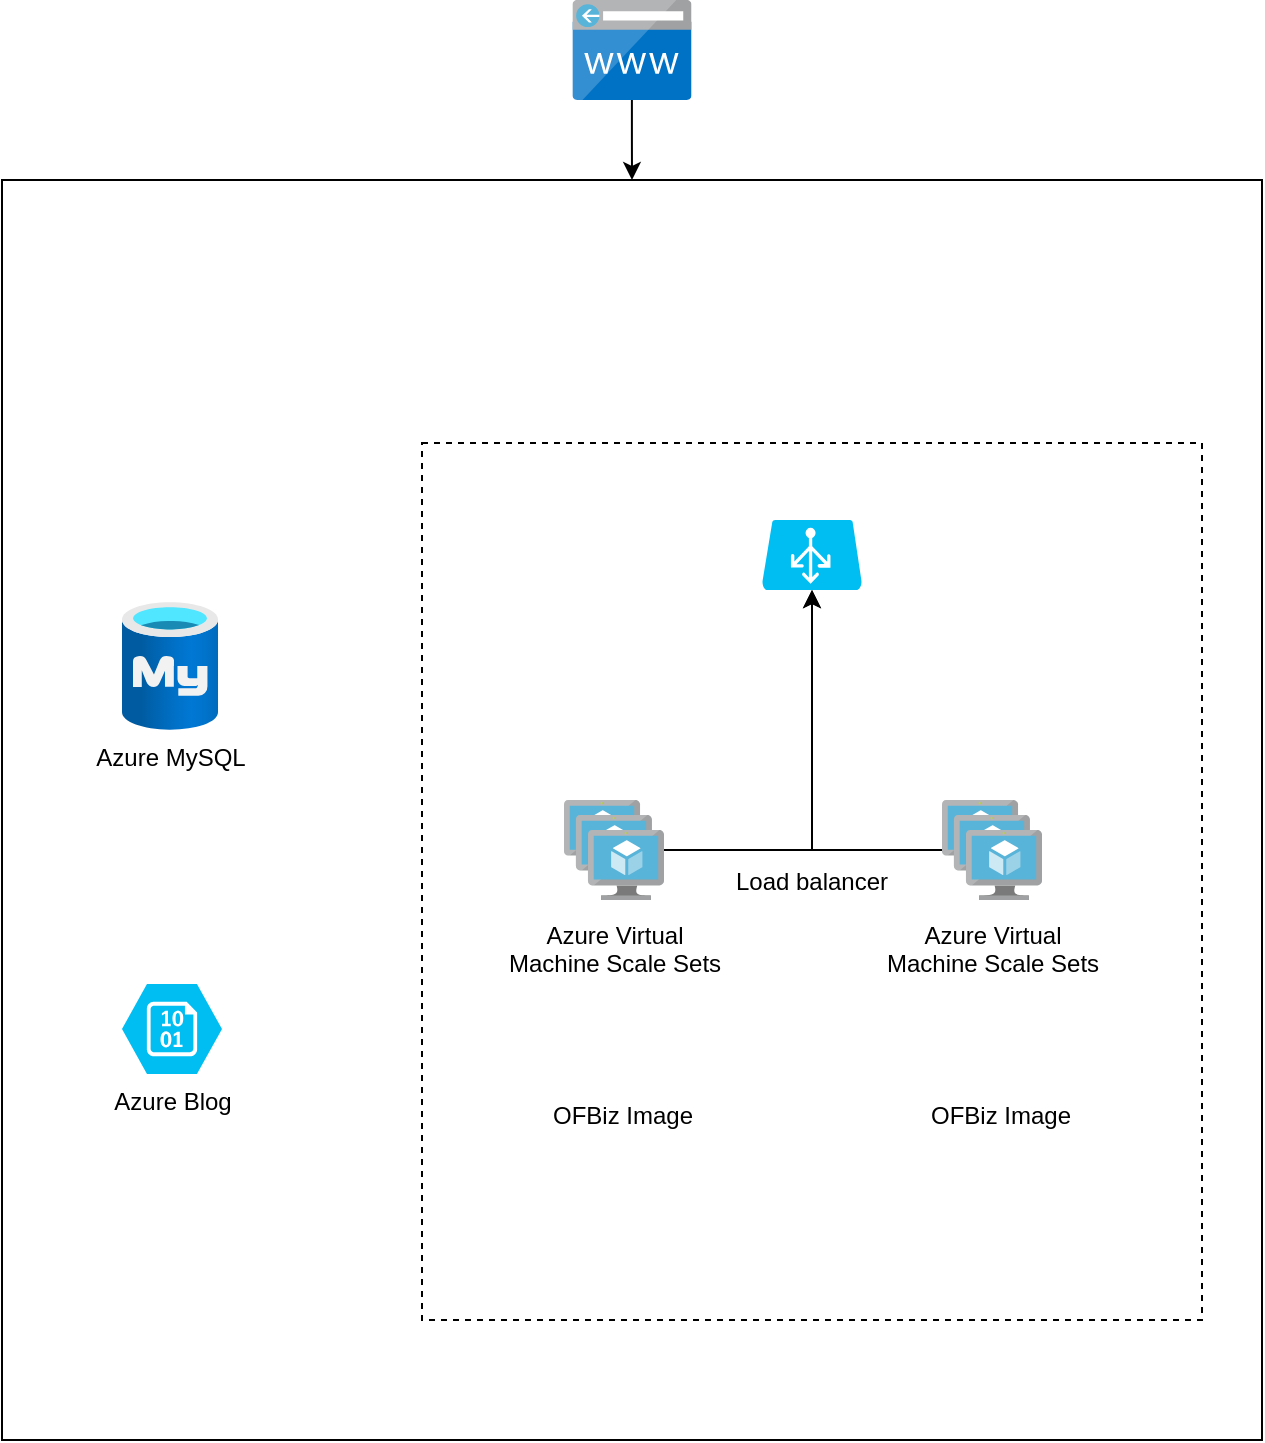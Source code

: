 <mxfile version="14.8.2" type="github">
  <diagram id="WI9T0HZ2pTsCkuznbFz-" name="Page-1">
    <mxGraphModel dx="595" dy="737" grid="1" gridSize="10" guides="1" tooltips="1" connect="1" arrows="1" fold="1" page="1" pageScale="1" pageWidth="827" pageHeight="1169" math="0" shadow="0">
      <root>
        <mxCell id="0" />
        <mxCell id="1" parent="0" />
        <mxCell id="KnvmigkFX7BaaJ1stX9P-1" value="" style="rounded=0;whiteSpace=wrap;html=1;" vertex="1" parent="1">
          <mxGeometry x="960" y="320" width="630" height="630" as="geometry" />
        </mxCell>
        <mxCell id="KnvmigkFX7BaaJ1stX9P-8" style="edgeStyle=orthogonalEdgeStyle;rounded=0;orthogonalLoop=1;jettySize=auto;html=1;entryX=0.5;entryY=1;entryDx=0;entryDy=0;entryPerimeter=0;" edge="1" parent="1" source="KnvmigkFX7BaaJ1stX9P-2" target="KnvmigkFX7BaaJ1stX9P-7">
          <mxGeometry relative="1" as="geometry" />
        </mxCell>
        <mxCell id="KnvmigkFX7BaaJ1stX9P-2" value="Azure Virtual&lt;br&gt;Machine Scale Sets" style="aspect=fixed;html=1;perimeter=none;align=center;shadow=0;dashed=0;image;fontSize=12;image=img/lib/mscae/VM_Scale_Set.svg;labelBackgroundColor=#ffffff;spacingTop=4;" vertex="1" parent="1">
          <mxGeometry x="1241" y="630" width="50" height="50" as="geometry" />
        </mxCell>
        <mxCell id="KnvmigkFX7BaaJ1stX9P-9" style="edgeStyle=orthogonalEdgeStyle;rounded=0;orthogonalLoop=1;jettySize=auto;html=1;" edge="1" parent="1" source="KnvmigkFX7BaaJ1stX9P-3" target="KnvmigkFX7BaaJ1stX9P-7">
          <mxGeometry relative="1" as="geometry" />
        </mxCell>
        <mxCell id="KnvmigkFX7BaaJ1stX9P-3" value="Azure Virtual&lt;br&gt;Machine Scale Sets" style="aspect=fixed;html=1;perimeter=none;align=center;shadow=0;dashed=0;image;fontSize=12;image=img/lib/mscae/VM_Scale_Set.svg;labelBackgroundColor=#ffffff;spacingTop=4;" vertex="1" parent="1">
          <mxGeometry x="1430" y="630" width="50" height="50" as="geometry" />
        </mxCell>
        <mxCell id="KnvmigkFX7BaaJ1stX9P-5" value="OFBiz Image" style="shape=image;html=1;verticalAlign=top;verticalLabelPosition=bottom;labelBackgroundColor=#ffffff;imageAspect=0;aspect=fixed;image=https://cdn4.iconfinder.com/data/icons/logos-and-brands/512/97_Docker_logo_logos-128.png" vertex="1" parent="1">
          <mxGeometry x="1241" y="715.5" width="58" height="58" as="geometry" />
        </mxCell>
        <mxCell id="KnvmigkFX7BaaJ1stX9P-6" value="OFBiz Image" style="shape=image;html=1;verticalAlign=top;verticalLabelPosition=bottom;labelBackgroundColor=#ffffff;imageAspect=0;aspect=fixed;image=https://cdn4.iconfinder.com/data/icons/logos-and-brands/512/97_Docker_logo_logos-128.png" vertex="1" parent="1">
          <mxGeometry x="1430" y="715.5" width="58" height="58" as="geometry" />
        </mxCell>
        <mxCell id="KnvmigkFX7BaaJ1stX9P-7" value="" style="verticalLabelPosition=bottom;html=1;verticalAlign=top;align=center;strokeColor=none;fillColor=#00BEF2;shape=mxgraph.azure.azure_load_balancer;" vertex="1" parent="1">
          <mxGeometry x="1340" y="490" width="50" height="35" as="geometry" />
        </mxCell>
        <mxCell id="KnvmigkFX7BaaJ1stX9P-10" value="Azure Blog" style="verticalLabelPosition=bottom;html=1;verticalAlign=top;align=center;strokeColor=none;fillColor=#00BEF2;shape=mxgraph.azure.storage_blob;" vertex="1" parent="1">
          <mxGeometry x="1020" y="722" width="50" height="45" as="geometry" />
        </mxCell>
        <mxCell id="KnvmigkFX7BaaJ1stX9P-12" value="Azure MySQL" style="aspect=fixed;html=1;points=[];align=center;image;fontSize=12;image=img/lib/azure2/databases/Azure_Database_MySQL_Server.svg;" vertex="1" parent="1">
          <mxGeometry x="1020" y="531" width="48" height="64" as="geometry" />
        </mxCell>
        <mxCell id="KnvmigkFX7BaaJ1stX9P-13" value="Load balancer" style="rounded=0;whiteSpace=wrap;html=1;dashed=1;fillColor=none;" vertex="1" parent="1">
          <mxGeometry x="1170" y="451.5" width="390" height="438.5" as="geometry" />
        </mxCell>
        <mxCell id="KnvmigkFX7BaaJ1stX9P-20" value="" style="edgeStyle=orthogonalEdgeStyle;rounded=0;orthogonalLoop=1;jettySize=auto;html=1;" edge="1" parent="1" source="KnvmigkFX7BaaJ1stX9P-19" target="KnvmigkFX7BaaJ1stX9P-1">
          <mxGeometry relative="1" as="geometry" />
        </mxCell>
        <mxCell id="KnvmigkFX7BaaJ1stX9P-19" value="" style="aspect=fixed;html=1;points=[];align=center;image;fontSize=12;image=img/lib/mscae/CustomDomain.svg;dashed=1;fillColor=none;" vertex="1" parent="1">
          <mxGeometry x="1245.24" y="230" width="59.52" height="50" as="geometry" />
        </mxCell>
      </root>
    </mxGraphModel>
  </diagram>
</mxfile>
